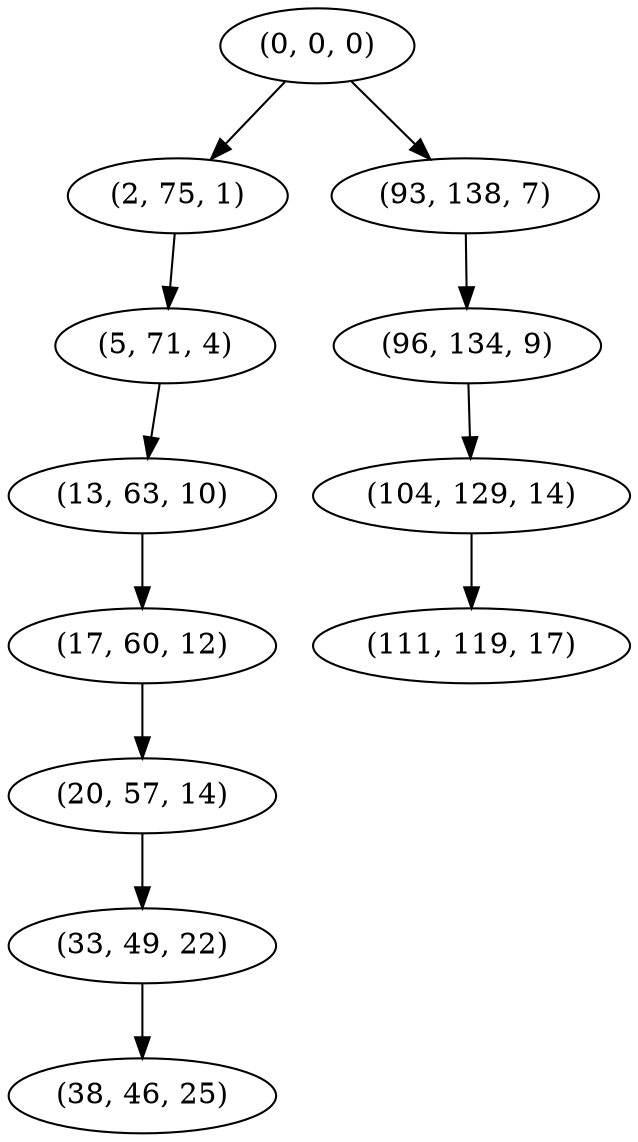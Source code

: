 digraph tree {
    "(0, 0, 0)";
    "(2, 75, 1)";
    "(5, 71, 4)";
    "(13, 63, 10)";
    "(17, 60, 12)";
    "(20, 57, 14)";
    "(33, 49, 22)";
    "(38, 46, 25)";
    "(93, 138, 7)";
    "(96, 134, 9)";
    "(104, 129, 14)";
    "(111, 119, 17)";
    "(0, 0, 0)" -> "(2, 75, 1)";
    "(0, 0, 0)" -> "(93, 138, 7)";
    "(2, 75, 1)" -> "(5, 71, 4)";
    "(5, 71, 4)" -> "(13, 63, 10)";
    "(13, 63, 10)" -> "(17, 60, 12)";
    "(17, 60, 12)" -> "(20, 57, 14)";
    "(20, 57, 14)" -> "(33, 49, 22)";
    "(33, 49, 22)" -> "(38, 46, 25)";
    "(93, 138, 7)" -> "(96, 134, 9)";
    "(96, 134, 9)" -> "(104, 129, 14)";
    "(104, 129, 14)" -> "(111, 119, 17)";
}
